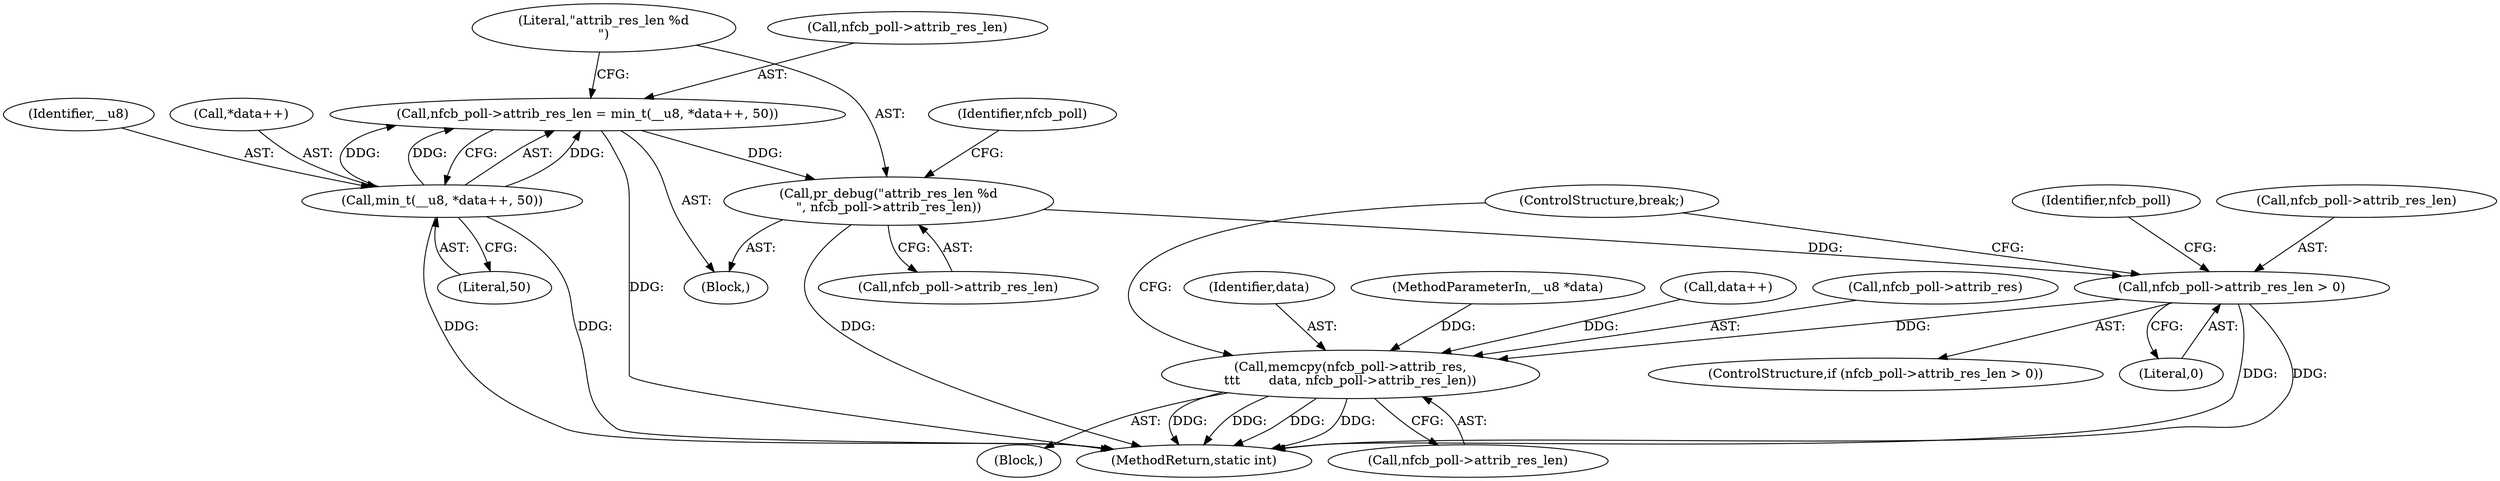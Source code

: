 digraph "0_linux_67de956ff5dc1d4f321e16cfbd63f5be3b691b43@pointer" {
"1000171" [label="(Call,pr_debug(\"attrib_res_len %d\n\", nfcb_poll->attrib_res_len))"];
"1000161" [label="(Call,nfcb_poll->attrib_res_len = min_t(__u8, *data++, 50))"];
"1000165" [label="(Call,min_t(__u8, *data++, 50))"];
"1000177" [label="(Call,nfcb_poll->attrib_res_len > 0)"];
"1000183" [label="(Call,memcpy(nfcb_poll->attrib_res,\n\t\t\t       data, nfcb_poll->attrib_res_len))"];
"1000185" [label="(Identifier,nfcb_poll)"];
"1000187" [label="(Identifier,data)"];
"1000179" [label="(Identifier,nfcb_poll)"];
"1000172" [label="(Literal,\"attrib_res_len %d\n\")"];
"1000183" [label="(Call,memcpy(nfcb_poll->attrib_res,\n\t\t\t       data, nfcb_poll->attrib_res_len))"];
"1000178" [label="(Call,nfcb_poll->attrib_res_len)"];
"1000177" [label="(Call,nfcb_poll->attrib_res_len > 0)"];
"1000103" [label="(MethodParameterIn,__u8 *data)"];
"1000168" [label="(Call,data++)"];
"1000162" [label="(Call,nfcb_poll->attrib_res_len)"];
"1000171" [label="(Call,pr_debug(\"attrib_res_len %d\n\", nfcb_poll->attrib_res_len))"];
"1000202" [label="(MethodReturn,static int)"];
"1000176" [label="(ControlStructure,if (nfcb_poll->attrib_res_len > 0))"];
"1000161" [label="(Call,nfcb_poll->attrib_res_len = min_t(__u8, *data++, 50))"];
"1000111" [label="(Block,)"];
"1000188" [label="(Call,nfcb_poll->attrib_res_len)"];
"1000181" [label="(Literal,0)"];
"1000184" [label="(Call,nfcb_poll->attrib_res)"];
"1000182" [label="(Block,)"];
"1000166" [label="(Identifier,__u8)"];
"1000165" [label="(Call,min_t(__u8, *data++, 50))"];
"1000191" [label="(ControlStructure,break;)"];
"1000173" [label="(Call,nfcb_poll->attrib_res_len)"];
"1000170" [label="(Literal,50)"];
"1000167" [label="(Call,*data++)"];
"1000171" -> "1000111"  [label="AST: "];
"1000171" -> "1000173"  [label="CFG: "];
"1000172" -> "1000171"  [label="AST: "];
"1000173" -> "1000171"  [label="AST: "];
"1000179" -> "1000171"  [label="CFG: "];
"1000171" -> "1000202"  [label="DDG: "];
"1000161" -> "1000171"  [label="DDG: "];
"1000171" -> "1000177"  [label="DDG: "];
"1000161" -> "1000111"  [label="AST: "];
"1000161" -> "1000165"  [label="CFG: "];
"1000162" -> "1000161"  [label="AST: "];
"1000165" -> "1000161"  [label="AST: "];
"1000172" -> "1000161"  [label="CFG: "];
"1000161" -> "1000202"  [label="DDG: "];
"1000165" -> "1000161"  [label="DDG: "];
"1000165" -> "1000161"  [label="DDG: "];
"1000165" -> "1000161"  [label="DDG: "];
"1000165" -> "1000170"  [label="CFG: "];
"1000166" -> "1000165"  [label="AST: "];
"1000167" -> "1000165"  [label="AST: "];
"1000170" -> "1000165"  [label="AST: "];
"1000165" -> "1000202"  [label="DDG: "];
"1000165" -> "1000202"  [label="DDG: "];
"1000177" -> "1000176"  [label="AST: "];
"1000177" -> "1000181"  [label="CFG: "];
"1000178" -> "1000177"  [label="AST: "];
"1000181" -> "1000177"  [label="AST: "];
"1000185" -> "1000177"  [label="CFG: "];
"1000191" -> "1000177"  [label="CFG: "];
"1000177" -> "1000202"  [label="DDG: "];
"1000177" -> "1000202"  [label="DDG: "];
"1000177" -> "1000183"  [label="DDG: "];
"1000183" -> "1000182"  [label="AST: "];
"1000183" -> "1000188"  [label="CFG: "];
"1000184" -> "1000183"  [label="AST: "];
"1000187" -> "1000183"  [label="AST: "];
"1000188" -> "1000183"  [label="AST: "];
"1000191" -> "1000183"  [label="CFG: "];
"1000183" -> "1000202"  [label="DDG: "];
"1000183" -> "1000202"  [label="DDG: "];
"1000183" -> "1000202"  [label="DDG: "];
"1000183" -> "1000202"  [label="DDG: "];
"1000168" -> "1000183"  [label="DDG: "];
"1000103" -> "1000183"  [label="DDG: "];
}
